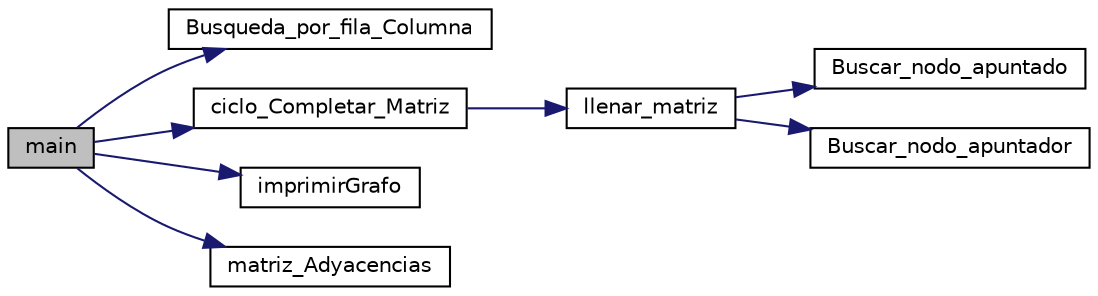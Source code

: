 digraph "main"
{
 // LATEX_PDF_SIZE
  edge [fontname="Helvetica",fontsize="10",labelfontname="Helvetica",labelfontsize="10"];
  node [fontname="Helvetica",fontsize="10",shape=record];
  rankdir="LR";
  Node1 [label="main",height=0.2,width=0.4,color="black", fillcolor="grey75", style="filled", fontcolor="black",tooltip=" "];
  Node1 -> Node2 [color="midnightblue",fontsize="10",style="solid",fontname="Helvetica"];
  Node2 [label="Busqueda_por_fila_Columna",height=0.2,width=0.4,color="black", fillcolor="white", style="filled",URL="$_busqueda_ruta_8c.html#a9588d82e58c3320c14b874788f6ee8c5",tooltip="Realiza la busqueda del valor 1 en la matriz"];
  Node1 -> Node3 [color="midnightblue",fontsize="10",style="solid",fontname="Helvetica"];
  Node3 [label="ciclo_Completar_Matriz",height=0.2,width=0.4,color="black", fillcolor="white", style="filled",URL="$_busqueda_ruta_8c.html#adf592806cf290956762357ada7dd8da6",tooltip="Envia como parametro a la funcion llenar_matriz() el nodo que se esta evaluando para determinar a que..."];
  Node3 -> Node4 [color="midnightblue",fontsize="10",style="solid",fontname="Helvetica"];
  Node4 [label="llenar_matriz",height=0.2,width=0.4,color="black", fillcolor="white", style="filled",URL="$_busqueda_ruta_8c.html#a5dca04741663f75273f05e90ff874bb5",tooltip="Agrega en la matriz el valor 1 si existe un camino entre lo nodos"];
  Node4 -> Node5 [color="midnightblue",fontsize="10",style="solid",fontname="Helvetica"];
  Node5 [label="Buscar_nodo_apuntado",height=0.2,width=0.4,color="black", fillcolor="white", style="filled",URL="$_busqueda_ruta_8c.html#a03cf093d75a32fdc7381bcd0504a3e8c",tooltip="Busca en las columnas del grafo aquel que contenga el valor 1."];
  Node4 -> Node6 [color="midnightblue",fontsize="10",style="solid",fontname="Helvetica"];
  Node6 [label="Buscar_nodo_apuntador",height=0.2,width=0.4,color="black", fillcolor="white", style="filled",URL="$_busqueda_ruta_8c.html#aa7daf6506ce546180aaa7a650f4eb5a2",tooltip="Busca en las filas de la matriz grafo."];
  Node1 -> Node7 [color="midnightblue",fontsize="10",style="solid",fontname="Helvetica"];
  Node7 [label="imprimirGrafo",height=0.2,width=0.4,color="black", fillcolor="white", style="filled",URL="$_busqueda_ruta_8c.html#a3ba1ad09c8201c418a51b59115bde294",tooltip="Muestra en pantalla los valores guardados en la matriz grafo."];
  Node1 -> Node8 [color="midnightblue",fontsize="10",style="solid",fontname="Helvetica"];
  Node8 [label="matriz_Adyacencias",height=0.2,width=0.4,color="black", fillcolor="white", style="filled",URL="$_busqueda_ruta_8c.html#ae3ece0e846bb1b9a8598dda4006d4c49",tooltip="Guarda en la matriz grafo las adyacencias que ingrese el usuario."];
}
